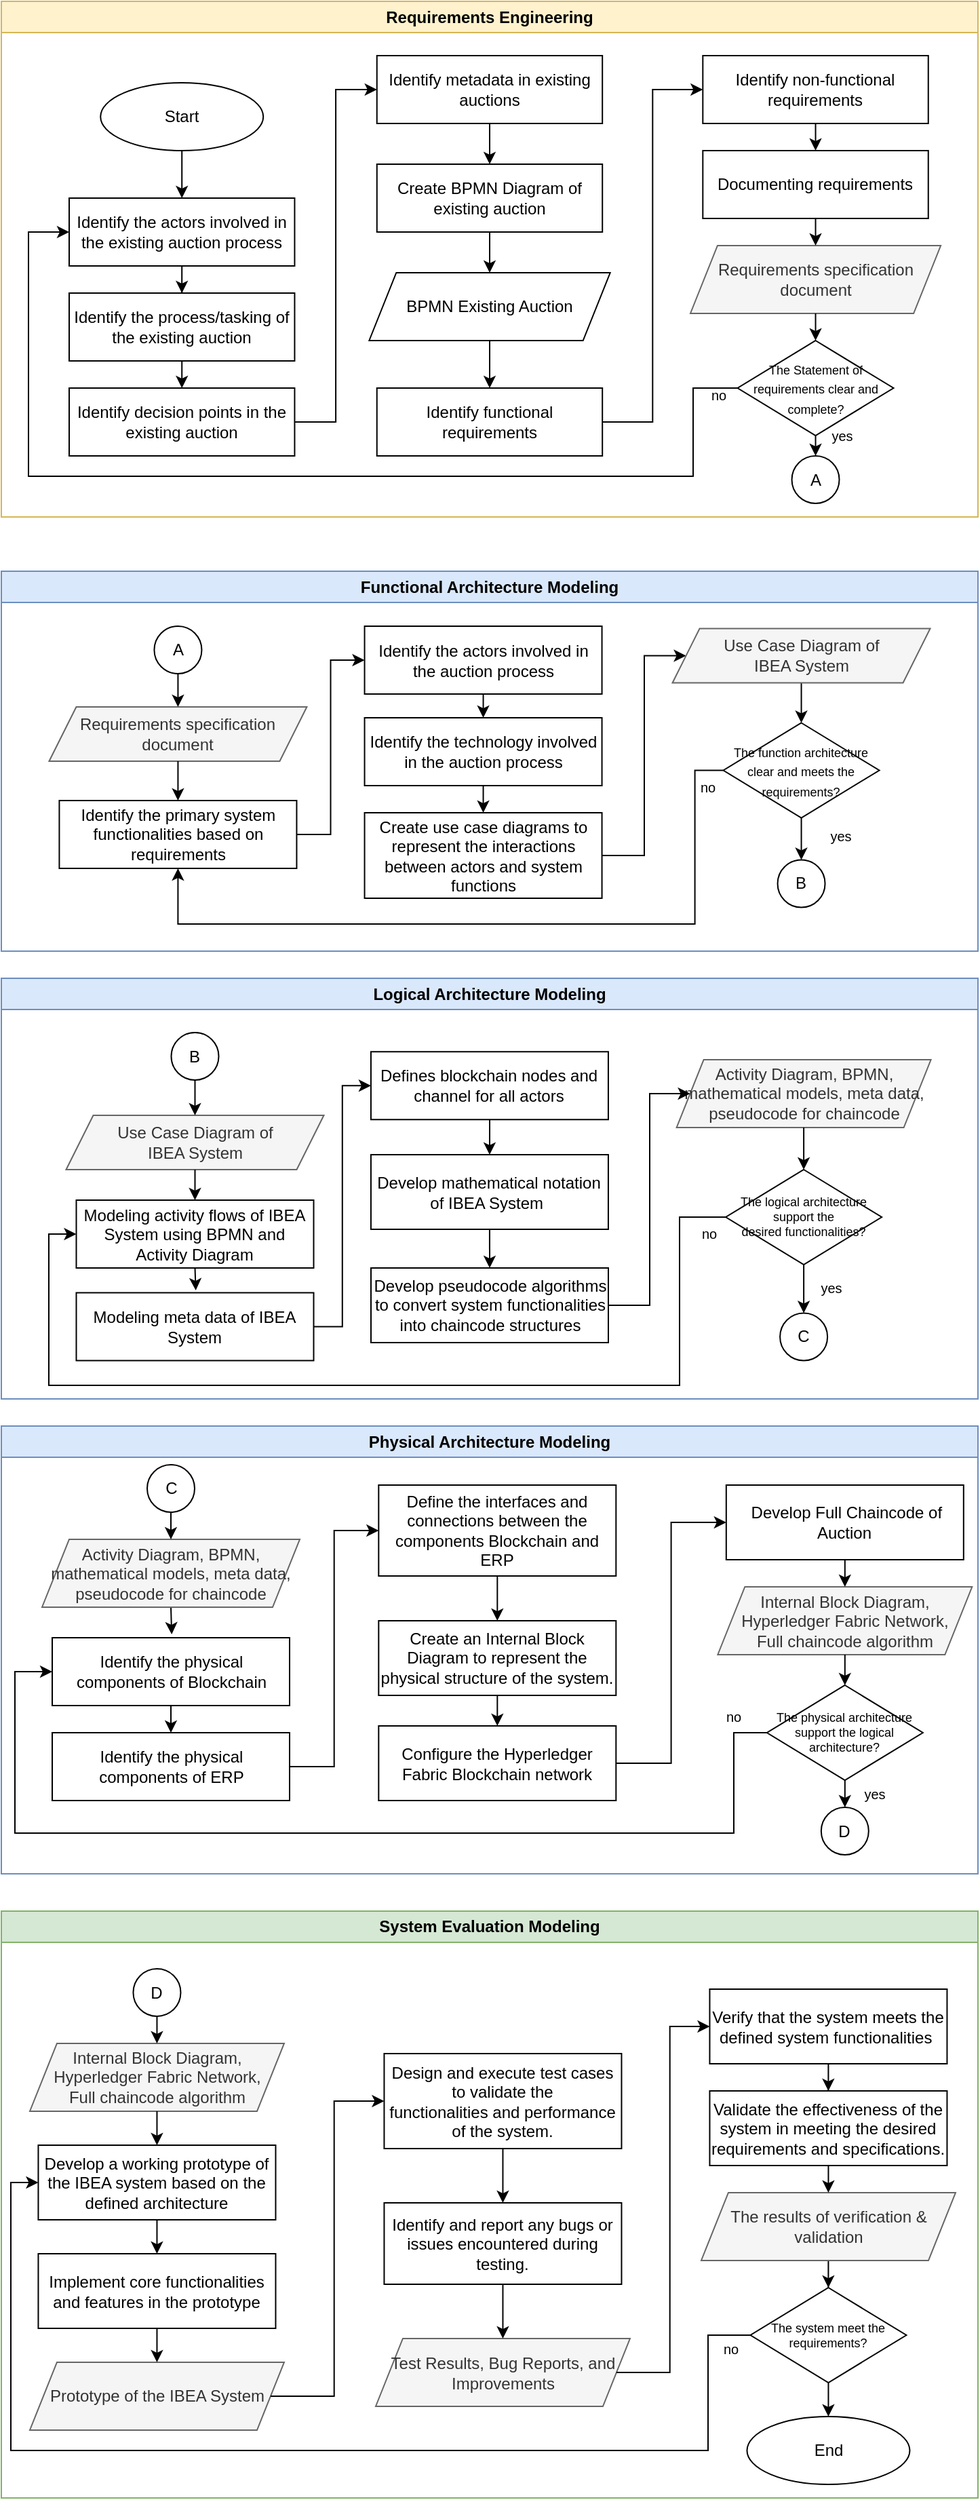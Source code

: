 <mxfile version="21.5.2" type="github">
  <diagram id="9HLhW9o5Pn7bnSsW2eLf" name="Page-1">
    <mxGraphModel dx="955" dy="566" grid="1" gridSize="10" guides="1" tooltips="1" connect="1" arrows="1" fold="1" page="1" pageScale="1" pageWidth="850" pageHeight="1100" math="0" shadow="0">
      <root>
        <mxCell id="0" />
        <mxCell id="1" parent="0" />
        <mxCell id="Ch7uVPKcHcK4L7EG8idV-31" value="Functional Architecture Modeling" style="swimlane;whiteSpace=wrap;html=1;fillColor=#dae8fc;strokeColor=#6c8ebf;" vertex="1" parent="1">
          <mxGeometry x="330" y="500" width="720" height="280" as="geometry" />
        </mxCell>
        <mxCell id="Ch7uVPKcHcK4L7EG8idV-63" style="edgeStyle=elbowEdgeStyle;rounded=0;orthogonalLoop=1;jettySize=auto;html=1;exitX=1;exitY=0.5;exitDx=0;exitDy=0;entryX=0;entryY=0.5;entryDx=0;entryDy=0;" edge="1" parent="Ch7uVPKcHcK4L7EG8idV-31" source="fIBdzFH7qDZZ9BTydfWF-40" target="fIBdzFH7qDZZ9BTydfWF-50">
          <mxGeometry relative="1" as="geometry" />
        </mxCell>
        <mxCell id="fIBdzFH7qDZZ9BTydfWF-40" value="Create use case diagrams to represent the interactions between actors and system functions" style="rounded=0;whiteSpace=wrap;html=1;" parent="Ch7uVPKcHcK4L7EG8idV-31" vertex="1">
          <mxGeometry x="267.78" y="178" width="175" height="63" as="geometry" />
        </mxCell>
        <mxCell id="fIBdzFH7qDZZ9BTydfWF-42" value="A" style="ellipse;whiteSpace=wrap;html=1;aspect=fixed;" parent="Ch7uVPKcHcK4L7EG8idV-31" vertex="1">
          <mxGeometry x="112.72" y="40.5" width="35" height="35" as="geometry" />
        </mxCell>
        <mxCell id="fIBdzFH7qDZZ9BTydfWF-44" value="&lt;div&gt;Requirements specification document&lt;br&gt;&lt;/div&gt;" style="shape=parallelogram;perimeter=parallelogramPerimeter;whiteSpace=wrap;html=1;fixedSize=1;fillColor=#f5f5f5;fontColor=#333333;strokeColor=#666666;" parent="Ch7uVPKcHcK4L7EG8idV-31" vertex="1">
          <mxGeometry x="35.22" y="100" width="190" height="40" as="geometry" />
        </mxCell>
        <mxCell id="fIBdzFH7qDZZ9BTydfWF-41" style="edgeStyle=orthogonalEdgeStyle;rounded=0;orthogonalLoop=1;jettySize=auto;html=1;exitX=0.5;exitY=1;exitDx=0;exitDy=0;entryX=0.5;entryY=0;entryDx=0;entryDy=0;" parent="Ch7uVPKcHcK4L7EG8idV-31" source="fIBdzFH7qDZZ9BTydfWF-42" target="fIBdzFH7qDZZ9BTydfWF-44" edge="1">
          <mxGeometry relative="1" as="geometry" />
        </mxCell>
        <mxCell id="Ch7uVPKcHcK4L7EG8idV-59" style="edgeStyle=orthogonalEdgeStyle;rounded=0;orthogonalLoop=1;jettySize=auto;html=1;exitX=1;exitY=0.5;exitDx=0;exitDy=0;entryX=0;entryY=0.5;entryDx=0;entryDy=0;" edge="1" parent="Ch7uVPKcHcK4L7EG8idV-31" source="fIBdzFH7qDZZ9BTydfWF-46" target="fIBdzFH7qDZZ9BTydfWF-61">
          <mxGeometry relative="1" as="geometry" />
        </mxCell>
        <mxCell id="fIBdzFH7qDZZ9BTydfWF-46" value="Identify the primary system functionalities based on requirements" style="rounded=0;whiteSpace=wrap;html=1;" parent="Ch7uVPKcHcK4L7EG8idV-31" vertex="1">
          <mxGeometry x="42.72" y="169" width="175" height="50" as="geometry" />
        </mxCell>
        <mxCell id="fIBdzFH7qDZZ9BTydfWF-43" style="edgeStyle=orthogonalEdgeStyle;rounded=0;orthogonalLoop=1;jettySize=auto;html=1;exitX=0.5;exitY=1;exitDx=0;exitDy=0;entryX=0.5;entryY=0;entryDx=0;entryDy=0;" parent="Ch7uVPKcHcK4L7EG8idV-31" source="fIBdzFH7qDZZ9BTydfWF-44" target="fIBdzFH7qDZZ9BTydfWF-46" edge="1">
          <mxGeometry relative="1" as="geometry" />
        </mxCell>
        <mxCell id="Ch7uVPKcHcK4L7EG8idV-64" style="edgeStyle=orthogonalEdgeStyle;rounded=0;orthogonalLoop=1;jettySize=auto;html=1;exitX=0;exitY=0.5;exitDx=0;exitDy=0;entryX=0.5;entryY=1;entryDx=0;entryDy=0;" edge="1" parent="Ch7uVPKcHcK4L7EG8idV-31" source="fIBdzFH7qDZZ9BTydfWF-48" target="fIBdzFH7qDZZ9BTydfWF-46">
          <mxGeometry relative="1" as="geometry">
            <Array as="points">
              <mxPoint x="511.28" y="147" />
              <mxPoint x="511.28" y="260" />
              <mxPoint x="130.28" y="260" />
            </Array>
          </mxGeometry>
        </mxCell>
        <mxCell id="fIBdzFH7qDZZ9BTydfWF-48" value="&lt;font style=&quot;font-size: 9px;&quot;&gt;The function architecture&lt;br&gt;clear and meets the requirements?&lt;/font&gt;" style="rhombus;whiteSpace=wrap;html=1;" parent="Ch7uVPKcHcK4L7EG8idV-31" vertex="1">
          <mxGeometry x="532.28" y="111.75" width="115" height="70" as="geometry" />
        </mxCell>
        <mxCell id="fIBdzFH7qDZZ9BTydfWF-73" style="edgeStyle=orthogonalEdgeStyle;rounded=0;orthogonalLoop=1;jettySize=auto;html=1;exitX=0.5;exitY=1;exitDx=0;exitDy=0;entryX=0.5;entryY=0;entryDx=0;entryDy=0;" parent="Ch7uVPKcHcK4L7EG8idV-31" source="fIBdzFH7qDZZ9BTydfWF-50" target="fIBdzFH7qDZZ9BTydfWF-48" edge="1">
          <mxGeometry relative="1" as="geometry" />
        </mxCell>
        <mxCell id="fIBdzFH7qDZZ9BTydfWF-50" value="&lt;div&gt;Use Case Diagram of&lt;/div&gt;&lt;div&gt;IBEA System&lt;/div&gt;" style="shape=parallelogram;perimeter=parallelogramPerimeter;whiteSpace=wrap;html=1;fixedSize=1;fillColor=#f5f5f5;fontColor=#333333;strokeColor=#666666;" parent="Ch7uVPKcHcK4L7EG8idV-31" vertex="1">
          <mxGeometry x="494.78" y="42.25" width="190" height="40" as="geometry" />
        </mxCell>
        <mxCell id="fIBdzFH7qDZZ9BTydfWF-51" value="&lt;font style=&quot;font-size: 10px;&quot;&gt;yes&lt;/font&gt;" style="text;html=1;align=center;verticalAlign=middle;whiteSpace=wrap;rounded=0;" parent="Ch7uVPKcHcK4L7EG8idV-31" vertex="1">
          <mxGeometry x="607.28" y="185" width="23.5" height="20" as="geometry" />
        </mxCell>
        <mxCell id="fIBdzFH7qDZZ9BTydfWF-52" value="&lt;font style=&quot;font-size: 10px;&quot;&gt;no&lt;/font&gt;" style="text;html=1;align=center;verticalAlign=middle;whiteSpace=wrap;rounded=0;" parent="Ch7uVPKcHcK4L7EG8idV-31" vertex="1">
          <mxGeometry x="508.78" y="149" width="23.5" height="20" as="geometry" />
        </mxCell>
        <mxCell id="fIBdzFH7qDZZ9BTydfWF-61" value="Identify the actors involved in the auction process" style="rounded=0;whiteSpace=wrap;html=1;" parent="Ch7uVPKcHcK4L7EG8idV-31" vertex="1">
          <mxGeometry x="267.78" y="40.5" width="175" height="50" as="geometry" />
        </mxCell>
        <mxCell id="Ch7uVPKcHcK4L7EG8idV-60" style="edgeStyle=orthogonalEdgeStyle;rounded=0;orthogonalLoop=1;jettySize=auto;html=1;exitX=0.5;exitY=1;exitDx=0;exitDy=0;entryX=0.5;entryY=0;entryDx=0;entryDy=0;" edge="1" parent="Ch7uVPKcHcK4L7EG8idV-31" source="fIBdzFH7qDZZ9BTydfWF-62" target="fIBdzFH7qDZZ9BTydfWF-40">
          <mxGeometry relative="1" as="geometry" />
        </mxCell>
        <mxCell id="fIBdzFH7qDZZ9BTydfWF-62" value="Identify the technology involved in the auction process" style="rounded=0;whiteSpace=wrap;html=1;" parent="Ch7uVPKcHcK4L7EG8idV-31" vertex="1">
          <mxGeometry x="267.78" y="108" width="175" height="50" as="geometry" />
        </mxCell>
        <mxCell id="fIBdzFH7qDZZ9BTydfWF-69" style="edgeStyle=orthogonalEdgeStyle;rounded=0;orthogonalLoop=1;jettySize=auto;html=1;exitX=0.5;exitY=1;exitDx=0;exitDy=0;entryX=0.5;entryY=0;entryDx=0;entryDy=0;" parent="Ch7uVPKcHcK4L7EG8idV-31" source="fIBdzFH7qDZZ9BTydfWF-61" target="fIBdzFH7qDZZ9BTydfWF-62" edge="1">
          <mxGeometry relative="1" as="geometry" />
        </mxCell>
        <mxCell id="fIBdzFH7qDZZ9BTydfWF-104" value="B" style="ellipse;whiteSpace=wrap;html=1;aspect=fixed;" parent="Ch7uVPKcHcK4L7EG8idV-31" vertex="1">
          <mxGeometry x="572.28" y="212.75" width="35" height="35" as="geometry" />
        </mxCell>
        <mxCell id="fIBdzFH7qDZZ9BTydfWF-105" style="edgeStyle=orthogonalEdgeStyle;rounded=0;orthogonalLoop=1;jettySize=auto;html=1;exitX=0.5;exitY=1;exitDx=0;exitDy=0;entryX=0.5;entryY=0;entryDx=0;entryDy=0;" parent="Ch7uVPKcHcK4L7EG8idV-31" source="fIBdzFH7qDZZ9BTydfWF-48" target="fIBdzFH7qDZZ9BTydfWF-104" edge="1">
          <mxGeometry relative="1" as="geometry">
            <mxPoint x="590.203" y="202.0" as="targetPoint" />
          </mxGeometry>
        </mxCell>
        <mxCell id="Ch7uVPKcHcK4L7EG8idV-20" value="Requirements Engineering" style="swimlane;whiteSpace=wrap;html=1;fillColor=#fff2cc;strokeColor=#d6b656;" vertex="1" parent="1">
          <mxGeometry x="330" y="80" width="720" height="380" as="geometry" />
        </mxCell>
        <mxCell id="Ch7uVPKcHcK4L7EG8idV-159" style="edgeStyle=orthogonalEdgeStyle;rounded=0;orthogonalLoop=1;jettySize=auto;html=1;exitX=0.5;exitY=1;exitDx=0;exitDy=0;" edge="1" parent="Ch7uVPKcHcK4L7EG8idV-20" source="Ch7uVPKcHcK4L7EG8idV-5" target="Ch7uVPKcHcK4L7EG8idV-7">
          <mxGeometry relative="1" as="geometry" />
        </mxCell>
        <mxCell id="Ch7uVPKcHcK4L7EG8idV-5" value="Identify metadata in existing auctions" style="rounded=0;whiteSpace=wrap;html=1;labelBorderColor=none;" vertex="1" parent="Ch7uVPKcHcK4L7EG8idV-20">
          <mxGeometry x="276.88" y="40" width="166.22" height="50" as="geometry" />
        </mxCell>
        <mxCell id="Ch7uVPKcHcK4L7EG8idV-7" value="Create BPMN Diagram of existing auction" style="rounded=0;whiteSpace=wrap;html=1;labelBorderColor=none;" vertex="1" parent="Ch7uVPKcHcK4L7EG8idV-20">
          <mxGeometry x="276.89" y="120" width="166.22" height="50" as="geometry" />
        </mxCell>
        <mxCell id="Ch7uVPKcHcK4L7EG8idV-56" style="edgeStyle=orthogonalEdgeStyle;rounded=0;orthogonalLoop=1;jettySize=auto;html=1;exitX=0.5;exitY=1;exitDx=0;exitDy=0;entryX=0.5;entryY=0;entryDx=0;entryDy=0;" edge="1" parent="Ch7uVPKcHcK4L7EG8idV-20" source="Ch7uVPKcHcK4L7EG8idV-8" target="Ch7uVPKcHcK4L7EG8idV-9">
          <mxGeometry relative="1" as="geometry" />
        </mxCell>
        <mxCell id="Ch7uVPKcHcK4L7EG8idV-8" value="&lt;div&gt;BPMN Existing Auction&lt;/div&gt;" style="shape=parallelogram;perimeter=parallelogramPerimeter;whiteSpace=wrap;html=1;fixedSize=1;" vertex="1" parent="Ch7uVPKcHcK4L7EG8idV-20">
          <mxGeometry x="271.16" y="200" width="177.69" height="50" as="geometry" />
        </mxCell>
        <mxCell id="Ch7uVPKcHcK4L7EG8idV-25" style="edgeStyle=orthogonalEdgeStyle;rounded=0;orthogonalLoop=1;jettySize=auto;html=1;exitX=0.5;exitY=1;exitDx=0;exitDy=0;entryX=0.5;entryY=0;entryDx=0;entryDy=0;" edge="1" parent="Ch7uVPKcHcK4L7EG8idV-20" source="Ch7uVPKcHcK4L7EG8idV-7" target="Ch7uVPKcHcK4L7EG8idV-8">
          <mxGeometry relative="1" as="geometry" />
        </mxCell>
        <mxCell id="Ch7uVPKcHcK4L7EG8idV-69" style="edgeStyle=orthogonalEdgeStyle;rounded=0;orthogonalLoop=1;jettySize=auto;html=1;exitX=1;exitY=0.5;exitDx=0;exitDy=0;entryX=0;entryY=0.5;entryDx=0;entryDy=0;" edge="1" parent="Ch7uVPKcHcK4L7EG8idV-20" source="Ch7uVPKcHcK4L7EG8idV-9" target="Ch7uVPKcHcK4L7EG8idV-10">
          <mxGeometry relative="1" as="geometry" />
        </mxCell>
        <mxCell id="Ch7uVPKcHcK4L7EG8idV-9" value="Identify functional requirements" style="rounded=0;whiteSpace=wrap;html=1;labelBorderColor=none;" vertex="1" parent="Ch7uVPKcHcK4L7EG8idV-20">
          <mxGeometry x="276.88" y="285" width="166.22" height="50" as="geometry" />
        </mxCell>
        <mxCell id="Ch7uVPKcHcK4L7EG8idV-70" style="edgeStyle=orthogonalEdgeStyle;rounded=0;orthogonalLoop=1;jettySize=auto;html=1;exitX=0.5;exitY=1;exitDx=0;exitDy=0;entryX=0.5;entryY=0;entryDx=0;entryDy=0;" edge="1" parent="Ch7uVPKcHcK4L7EG8idV-20" source="Ch7uVPKcHcK4L7EG8idV-10" target="Ch7uVPKcHcK4L7EG8idV-12">
          <mxGeometry relative="1" as="geometry" />
        </mxCell>
        <mxCell id="Ch7uVPKcHcK4L7EG8idV-10" value="Identify non-functional requirements" style="rounded=0;whiteSpace=wrap;html=1;labelBorderColor=none;" vertex="1" parent="Ch7uVPKcHcK4L7EG8idV-20">
          <mxGeometry x="517.16" y="40" width="166.22" height="50" as="geometry" />
        </mxCell>
        <mxCell id="Ch7uVPKcHcK4L7EG8idV-12" value="Documenting requirements" style="rounded=0;whiteSpace=wrap;html=1;labelBorderColor=none;" vertex="1" parent="Ch7uVPKcHcK4L7EG8idV-20">
          <mxGeometry x="517.16" y="110" width="166.22" height="50" as="geometry" />
        </mxCell>
        <mxCell id="Ch7uVPKcHcK4L7EG8idV-16" value="A" style="ellipse;whiteSpace=wrap;html=1;aspect=fixed;rotation=0;" vertex="1" parent="Ch7uVPKcHcK4L7EG8idV-20">
          <mxGeometry x="582.77" y="335" width="35" height="35" as="geometry" />
        </mxCell>
        <mxCell id="Ch7uVPKcHcK4L7EG8idV-15" value="&lt;font style=&quot;font-size: 9px;&quot;&gt;The Statement of requirements clear and complete?&lt;/font&gt;" style="rhombus;whiteSpace=wrap;html=1;" vertex="1" parent="Ch7uVPKcHcK4L7EG8idV-20">
          <mxGeometry x="542.77" y="250" width="115" height="70" as="geometry" />
        </mxCell>
        <mxCell id="Ch7uVPKcHcK4L7EG8idV-14" style="edgeStyle=orthogonalEdgeStyle;rounded=0;orthogonalLoop=1;jettySize=auto;html=1;exitX=0.5;exitY=1;exitDx=0;exitDy=0;entryX=0.5;entryY=0;entryDx=0;entryDy=0;" edge="1" parent="Ch7uVPKcHcK4L7EG8idV-20" source="Ch7uVPKcHcK4L7EG8idV-15" target="Ch7uVPKcHcK4L7EG8idV-16">
          <mxGeometry relative="1" as="geometry" />
        </mxCell>
        <mxCell id="Ch7uVPKcHcK4L7EG8idV-11" value="Requirements specification document" style="shape=parallelogram;perimeter=parallelogramPerimeter;whiteSpace=wrap;html=1;fixedSize=1;fillColor=#f5f5f5;fontColor=#333333;strokeColor=#666666;" vertex="1" parent="Ch7uVPKcHcK4L7EG8idV-20">
          <mxGeometry x="507.98" y="180" width="184.58" height="50" as="geometry" />
        </mxCell>
        <mxCell id="Ch7uVPKcHcK4L7EG8idV-19" style="edgeStyle=orthogonalEdgeStyle;rounded=0;orthogonalLoop=1;jettySize=auto;html=1;exitX=0.5;exitY=1;exitDx=0;exitDy=0;entryX=0.5;entryY=0;entryDx=0;entryDy=0;" edge="1" parent="Ch7uVPKcHcK4L7EG8idV-20" source="Ch7uVPKcHcK4L7EG8idV-11" target="Ch7uVPKcHcK4L7EG8idV-15">
          <mxGeometry relative="1" as="geometry" />
        </mxCell>
        <mxCell id="Ch7uVPKcHcK4L7EG8idV-54" style="edgeStyle=orthogonalEdgeStyle;rounded=0;orthogonalLoop=1;jettySize=auto;html=1;exitX=0.5;exitY=1;exitDx=0;exitDy=0;entryX=0.5;entryY=0;entryDx=0;entryDy=0;" edge="1" parent="Ch7uVPKcHcK4L7EG8idV-20" source="Ch7uVPKcHcK4L7EG8idV-12" target="Ch7uVPKcHcK4L7EG8idV-11">
          <mxGeometry relative="1" as="geometry" />
        </mxCell>
        <mxCell id="Ch7uVPKcHcK4L7EG8idV-18" value="&lt;font style=&quot;font-size: 10px;&quot;&gt;no&lt;/font&gt;" style="text;html=1;align=center;verticalAlign=middle;whiteSpace=wrap;rounded=0;" vertex="1" parent="Ch7uVPKcHcK4L7EG8idV-20">
          <mxGeometry x="517.16" y="280" width="23.5" height="20" as="geometry" />
        </mxCell>
        <mxCell id="Ch7uVPKcHcK4L7EG8idV-17" value="&lt;font style=&quot;font-size: 10px;&quot;&gt;yes&lt;/font&gt;" style="text;html=1;align=center;verticalAlign=middle;whiteSpace=wrap;rounded=0;" vertex="1" parent="Ch7uVPKcHcK4L7EG8idV-20">
          <mxGeometry x="608.01" y="310" width="23.5" height="20" as="geometry" />
        </mxCell>
        <mxCell id="Ch7uVPKcHcK4L7EG8idV-2" value="Identify the actors involved in the existing auction process" style="rounded=0;whiteSpace=wrap;html=1;labelBorderColor=none;" vertex="1" parent="Ch7uVPKcHcK4L7EG8idV-20">
          <mxGeometry x="50" y="145" width="166.22" height="50" as="geometry" />
        </mxCell>
        <mxCell id="Ch7uVPKcHcK4L7EG8idV-30" style="edgeStyle=orthogonalEdgeStyle;rounded=0;orthogonalLoop=1;jettySize=auto;html=1;exitX=0;exitY=0.5;exitDx=0;exitDy=0;entryX=0;entryY=0.5;entryDx=0;entryDy=0;" edge="1" parent="Ch7uVPKcHcK4L7EG8idV-20" source="Ch7uVPKcHcK4L7EG8idV-15" target="Ch7uVPKcHcK4L7EG8idV-2">
          <mxGeometry relative="1" as="geometry">
            <Array as="points">
              <mxPoint x="510" y="285" />
              <mxPoint x="510" y="350" />
              <mxPoint x="20" y="350" />
              <mxPoint x="20" y="170" />
            </Array>
          </mxGeometry>
        </mxCell>
        <mxCell id="Ch7uVPKcHcK4L7EG8idV-3" value="Identify the process/tasking of the existing auction" style="rounded=0;whiteSpace=wrap;html=1;labelBorderColor=none;" vertex="1" parent="Ch7uVPKcHcK4L7EG8idV-20">
          <mxGeometry x="50" y="215" width="166.22" height="50" as="geometry" />
        </mxCell>
        <mxCell id="Ch7uVPKcHcK4L7EG8idV-21" style="edgeStyle=orthogonalEdgeStyle;rounded=0;orthogonalLoop=1;jettySize=auto;html=1;exitX=0.5;exitY=1;exitDx=0;exitDy=0;" edge="1" parent="Ch7uVPKcHcK4L7EG8idV-20" source="Ch7uVPKcHcK4L7EG8idV-2" target="Ch7uVPKcHcK4L7EG8idV-3">
          <mxGeometry relative="1" as="geometry" />
        </mxCell>
        <mxCell id="Ch7uVPKcHcK4L7EG8idV-71" style="edgeStyle=orthogonalEdgeStyle;rounded=0;orthogonalLoop=1;jettySize=auto;html=1;exitX=1;exitY=0.5;exitDx=0;exitDy=0;entryX=0;entryY=0.5;entryDx=0;entryDy=0;" edge="1" parent="Ch7uVPKcHcK4L7EG8idV-20" source="Ch7uVPKcHcK4L7EG8idV-4" target="Ch7uVPKcHcK4L7EG8idV-5">
          <mxGeometry relative="1" as="geometry" />
        </mxCell>
        <mxCell id="Ch7uVPKcHcK4L7EG8idV-4" value="Identify decision points in the existing auction" style="rounded=0;whiteSpace=wrap;html=1;labelBorderColor=none;" vertex="1" parent="Ch7uVPKcHcK4L7EG8idV-20">
          <mxGeometry x="50" y="285" width="166.22" height="50" as="geometry" />
        </mxCell>
        <mxCell id="Ch7uVPKcHcK4L7EG8idV-22" style="edgeStyle=orthogonalEdgeStyle;rounded=0;orthogonalLoop=1;jettySize=auto;html=1;exitX=0.5;exitY=1;exitDx=0;exitDy=0;entryX=0.5;entryY=0;entryDx=0;entryDy=0;" edge="1" parent="Ch7uVPKcHcK4L7EG8idV-20" source="Ch7uVPKcHcK4L7EG8idV-3" target="Ch7uVPKcHcK4L7EG8idV-4">
          <mxGeometry relative="1" as="geometry" />
        </mxCell>
        <mxCell id="Ch7uVPKcHcK4L7EG8idV-66" style="edgeStyle=orthogonalEdgeStyle;rounded=0;orthogonalLoop=1;jettySize=auto;html=1;exitX=0.5;exitY=1;exitDx=0;exitDy=0;entryX=0.5;entryY=0;entryDx=0;entryDy=0;" edge="1" parent="Ch7uVPKcHcK4L7EG8idV-20" source="Ch7uVPKcHcK4L7EG8idV-1" target="Ch7uVPKcHcK4L7EG8idV-2">
          <mxGeometry relative="1" as="geometry" />
        </mxCell>
        <mxCell id="Ch7uVPKcHcK4L7EG8idV-1" value="Start" style="ellipse;whiteSpace=wrap;html=1;" vertex="1" parent="Ch7uVPKcHcK4L7EG8idV-20">
          <mxGeometry x="73.11" y="60" width="120" height="50" as="geometry" />
        </mxCell>
        <mxCell id="Ch7uVPKcHcK4L7EG8idV-143" value="Logical Architecture Modeling" style="swimlane;whiteSpace=wrap;html=1;fillColor=#dae8fc;strokeColor=#6c8ebf;" vertex="1" parent="1">
          <mxGeometry x="330" y="800" width="720" height="310" as="geometry">
            <mxRectangle x="330" y="800" width="210" height="30" as="alternateBounds" />
          </mxGeometry>
        </mxCell>
        <mxCell id="fIBdzFH7qDZZ9BTydfWF-77" value="Activity Diagram, BPMN, mathematical models, meta data,&lt;br&gt;pseudocode for chaincode" style="shape=parallelogram;perimeter=parallelogramPerimeter;whiteSpace=wrap;html=1;fixedSize=1;fillColor=#f5f5f5;fontColor=#333333;strokeColor=#666666;" parent="Ch7uVPKcHcK4L7EG8idV-143" vertex="1">
          <mxGeometry x="497.81" y="60.0" width="187.5" height="50" as="geometry" />
        </mxCell>
        <mxCell id="fIBdzFH7qDZZ9BTydfWF-79" value="&lt;div style=&quot;border-color: var(--border-color);&quot;&gt;Use Case Diagram of&lt;/div&gt;&lt;div style=&quot;border-color: var(--border-color);&quot;&gt;IBEA System&lt;/div&gt;" style="shape=parallelogram;perimeter=parallelogramPerimeter;whiteSpace=wrap;html=1;fixedSize=1;fillColor=#f5f5f5;fontColor=#333333;strokeColor=#666666;" parent="Ch7uVPKcHcK4L7EG8idV-143" vertex="1">
          <mxGeometry x="47.75" y="101.0" width="190" height="40" as="geometry" />
        </mxCell>
        <mxCell id="fIBdzFH7qDZZ9BTydfWF-109" style="edgeStyle=orthogonalEdgeStyle;rounded=0;orthogonalLoop=1;jettySize=auto;html=1;exitX=0.5;exitY=1;exitDx=0;exitDy=0;" parent="Ch7uVPKcHcK4L7EG8idV-143" source="fIBdzFH7qDZZ9BTydfWF-81" edge="1">
          <mxGeometry relative="1" as="geometry">
            <mxPoint x="143.338" y="230.0" as="targetPoint" />
          </mxGeometry>
        </mxCell>
        <mxCell id="fIBdzFH7qDZZ9BTydfWF-81" value="Modeling activity flows of IBEA System using BPMN and Activity Diagram" style="rounded=0;whiteSpace=wrap;html=1;" parent="Ch7uVPKcHcK4L7EG8idV-143" vertex="1">
          <mxGeometry x="55.25" y="163.5" width="175" height="50" as="geometry" />
        </mxCell>
        <mxCell id="fIBdzFH7qDZZ9BTydfWF-78" style="edgeStyle=orthogonalEdgeStyle;rounded=0;orthogonalLoop=1;jettySize=auto;html=1;exitX=0.5;exitY=1;exitDx=0;exitDy=0;entryX=0.5;entryY=0;entryDx=0;entryDy=0;" parent="Ch7uVPKcHcK4L7EG8idV-143" source="fIBdzFH7qDZZ9BTydfWF-79" target="fIBdzFH7qDZZ9BTydfWF-81" edge="1">
          <mxGeometry relative="1" as="geometry">
            <mxPoint x="143.338" y="161.0" as="targetPoint" />
          </mxGeometry>
        </mxCell>
        <mxCell id="fIBdzFH7qDZZ9BTydfWF-83" value="Develop mathematical notation of IBEA System&amp;nbsp;" style="rounded=0;whiteSpace=wrap;html=1;" parent="Ch7uVPKcHcK4L7EG8idV-143" vertex="1">
          <mxGeometry x="272.47" y="130.0" width="175" height="55" as="geometry" />
        </mxCell>
        <mxCell id="fIBdzFH7qDZZ9BTydfWF-113" style="edgeStyle=orthogonalEdgeStyle;rounded=0;orthogonalLoop=1;jettySize=auto;html=1;exitX=1;exitY=0.5;exitDx=0;exitDy=0;entryX=0;entryY=0.5;entryDx=0;entryDy=0;" parent="Ch7uVPKcHcK4L7EG8idV-143" source="fIBdzFH7qDZZ9BTydfWF-85" target="fIBdzFH7qDZZ9BTydfWF-77" edge="1">
          <mxGeometry relative="1" as="geometry">
            <Array as="points">
              <mxPoint x="478" y="241" />
              <mxPoint x="478" y="85" />
            </Array>
          </mxGeometry>
        </mxCell>
        <mxCell id="fIBdzFH7qDZZ9BTydfWF-85" value="Develop pseudocode algorithms to convert system&amp;nbsp;functionalities into chaincode structures" style="rounded=0;whiteSpace=wrap;html=1;" parent="Ch7uVPKcHcK4L7EG8idV-143" vertex="1">
          <mxGeometry x="272.5" y="213.5" width="175" height="55" as="geometry" />
        </mxCell>
        <mxCell id="fIBdzFH7qDZZ9BTydfWF-112" style="edgeStyle=orthogonalEdgeStyle;rounded=0;orthogonalLoop=1;jettySize=auto;html=1;exitX=0.5;exitY=1;exitDx=0;exitDy=0;entryX=0.5;entryY=0;entryDx=0;entryDy=0;" parent="Ch7uVPKcHcK4L7EG8idV-143" source="fIBdzFH7qDZZ9BTydfWF-83" target="fIBdzFH7qDZZ9BTydfWF-85" edge="1">
          <mxGeometry relative="1" as="geometry" />
        </mxCell>
        <mxCell id="fIBdzFH7qDZZ9BTydfWF-103" style="edgeStyle=orthogonalEdgeStyle;rounded=0;orthogonalLoop=1;jettySize=auto;html=1;exitX=0;exitY=0.5;exitDx=0;exitDy=0;entryX=0;entryY=0.5;entryDx=0;entryDy=0;" parent="Ch7uVPKcHcK4L7EG8idV-143" source="fIBdzFH7qDZZ9BTydfWF-86" target="fIBdzFH7qDZZ9BTydfWF-81" edge="1">
          <mxGeometry relative="1" as="geometry">
            <Array as="points">
              <mxPoint x="500" y="176" />
              <mxPoint x="500" y="300" />
              <mxPoint x="35" y="300" />
              <mxPoint x="35" y="189" />
            </Array>
          </mxGeometry>
        </mxCell>
        <mxCell id="fIBdzFH7qDZZ9BTydfWF-86" value="The logical architecture support the desired&amp;nbsp;functionalities?" style="rhombus;whiteSpace=wrap;html=1;fontSize=9;" parent="Ch7uVPKcHcK4L7EG8idV-143" vertex="1">
          <mxGeometry x="534.06" y="141.0" width="115" height="70" as="geometry" />
        </mxCell>
        <mxCell id="fIBdzFH7qDZZ9BTydfWF-76" style="edgeStyle=orthogonalEdgeStyle;rounded=0;orthogonalLoop=1;jettySize=auto;html=1;exitX=0.5;exitY=1;exitDx=0;exitDy=0;entryX=0.5;entryY=0;entryDx=0;entryDy=0;" parent="Ch7uVPKcHcK4L7EG8idV-143" source="fIBdzFH7qDZZ9BTydfWF-77" target="fIBdzFH7qDZZ9BTydfWF-86" edge="1">
          <mxGeometry relative="1" as="geometry" />
        </mxCell>
        <mxCell id="fIBdzFH7qDZZ9BTydfWF-87" value="&lt;font style=&quot;font-size: 10px;&quot;&gt;yes&lt;/font&gt;" style="text;html=1;align=center;verticalAlign=middle;whiteSpace=wrap;rounded=0;" parent="Ch7uVPKcHcK4L7EG8idV-143" vertex="1">
          <mxGeometry x="600" y="218.38" width="23.5" height="20" as="geometry" />
        </mxCell>
        <mxCell id="fIBdzFH7qDZZ9BTydfWF-88" value="&lt;font style=&quot;font-size: 10px;&quot;&gt;no&lt;/font&gt;" style="text;html=1;align=center;verticalAlign=middle;whiteSpace=wrap;rounded=0;" parent="Ch7uVPKcHcK4L7EG8idV-143" vertex="1">
          <mxGeometry x="510.0" y="177.63" width="23.5" height="20" as="geometry" />
        </mxCell>
        <mxCell id="fIBdzFH7qDZZ9BTydfWF-90" value="Modeling meta data of IBEA System" style="rounded=0;whiteSpace=wrap;html=1;" parent="Ch7uVPKcHcK4L7EG8idV-143" vertex="1">
          <mxGeometry x="55.25" y="231.75" width="175" height="50" as="geometry" />
        </mxCell>
        <mxCell id="fIBdzFH7qDZZ9BTydfWF-116" style="edgeStyle=orthogonalEdgeStyle;rounded=0;orthogonalLoop=1;jettySize=auto;html=1;entryX=0.5;entryY=0;entryDx=0;entryDy=0;" parent="Ch7uVPKcHcK4L7EG8idV-143" source="fIBdzFH7qDZZ9BTydfWF-91" target="fIBdzFH7qDZZ9BTydfWF-83" edge="1">
          <mxGeometry relative="1" as="geometry" />
        </mxCell>
        <mxCell id="fIBdzFH7qDZZ9BTydfWF-91" value="Defines blockchain nodes and channel for all actors" style="rounded=0;whiteSpace=wrap;html=1;" parent="Ch7uVPKcHcK4L7EG8idV-143" vertex="1">
          <mxGeometry x="272.47" y="54.13" width="175" height="50" as="geometry" />
        </mxCell>
        <mxCell id="fIBdzFH7qDZZ9BTydfWF-110" style="edgeStyle=orthogonalEdgeStyle;rounded=0;orthogonalLoop=1;jettySize=auto;html=1;exitX=1;exitY=0.5;exitDx=0;exitDy=0;entryX=0;entryY=0.5;entryDx=0;entryDy=0;" parent="Ch7uVPKcHcK4L7EG8idV-143" source="fIBdzFH7qDZZ9BTydfWF-90" target="fIBdzFH7qDZZ9BTydfWF-91" edge="1">
          <mxGeometry relative="1" as="geometry" />
        </mxCell>
        <mxCell id="fIBdzFH7qDZZ9BTydfWF-100" value="C" style="ellipse;whiteSpace=wrap;html=1;aspect=fixed;" parent="Ch7uVPKcHcK4L7EG8idV-143" vertex="1">
          <mxGeometry x="574.06" y="246.75" width="35" height="35" as="geometry" />
        </mxCell>
        <mxCell id="fIBdzFH7qDZZ9BTydfWF-101" style="edgeStyle=orthogonalEdgeStyle;rounded=0;orthogonalLoop=1;jettySize=auto;html=1;exitX=0.5;exitY=1;exitDx=0;exitDy=0;entryX=0.5;entryY=0;entryDx=0;entryDy=0;" parent="Ch7uVPKcHcK4L7EG8idV-143" source="fIBdzFH7qDZZ9BTydfWF-86" target="fIBdzFH7qDZZ9BTydfWF-100" edge="1">
          <mxGeometry relative="1" as="geometry" />
        </mxCell>
        <mxCell id="fIBdzFH7qDZZ9BTydfWF-108" style="edgeStyle=orthogonalEdgeStyle;rounded=0;orthogonalLoop=1;jettySize=auto;html=1;exitX=0.5;exitY=1;exitDx=0;exitDy=0;entryX=0.5;entryY=0;entryDx=0;entryDy=0;" parent="Ch7uVPKcHcK4L7EG8idV-143" source="fIBdzFH7qDZZ9BTydfWF-106" target="fIBdzFH7qDZZ9BTydfWF-79" edge="1">
          <mxGeometry relative="1" as="geometry" />
        </mxCell>
        <mxCell id="fIBdzFH7qDZZ9BTydfWF-106" value="B" style="ellipse;whiteSpace=wrap;html=1;aspect=fixed;" parent="Ch7uVPKcHcK4L7EG8idV-143" vertex="1">
          <mxGeometry x="125.25" y="40.0" width="35" height="35" as="geometry" />
        </mxCell>
        <mxCell id="Ch7uVPKcHcK4L7EG8idV-147" value="Physical Architecture Modeling" style="swimlane;whiteSpace=wrap;html=1;fillColor=#dae8fc;strokeColor=#6c8ebf;" vertex="1" parent="1">
          <mxGeometry x="330" y="1130" width="720" height="330" as="geometry" />
        </mxCell>
        <mxCell id="hCjjelzhOeql4R-USYPA-57" value="Internal Block Diagram, Hyperledger Fabric Network,&lt;br&gt;Full chaincode algorithm" style="shape=parallelogram;perimeter=parallelogramPerimeter;whiteSpace=wrap;html=1;fixedSize=1;fillColor=#f5f5f5;fontColor=#333333;strokeColor=#666666;" parent="Ch7uVPKcHcK4L7EG8idV-147" vertex="1">
          <mxGeometry x="528.16" y="118.5" width="187.5" height="50" as="geometry" />
        </mxCell>
        <mxCell id="hCjjelzhOeql4R-USYPA-58" style="edgeStyle=orthogonalEdgeStyle;rounded=0;orthogonalLoop=1;jettySize=auto;html=1;exitX=0.5;exitY=1;exitDx=0;exitDy=0;" parent="Ch7uVPKcHcK4L7EG8idV-147" source="hCjjelzhOeql4R-USYPA-59" edge="1">
          <mxGeometry relative="1" as="geometry">
            <mxPoint x="125.588" y="153.5" as="targetPoint" />
          </mxGeometry>
        </mxCell>
        <mxCell id="hCjjelzhOeql4R-USYPA-59" value="Activity Diagram, BPMN, mathematical models, meta data,&lt;br style=&quot;border-color: var(--border-color);&quot;&gt;pseudocode for chaincode" style="shape=parallelogram;perimeter=parallelogramPerimeter;whiteSpace=wrap;html=1;fixedSize=1;fillColor=#f5f5f5;fontColor=#333333;strokeColor=#666666;" parent="Ch7uVPKcHcK4L7EG8idV-147" vertex="1">
          <mxGeometry x="30.0" y="83.5" width="190" height="50" as="geometry" />
        </mxCell>
        <mxCell id="hCjjelzhOeql4R-USYPA-61" value="Identify the physical components of Blockchain" style="rounded=0;whiteSpace=wrap;html=1;" parent="Ch7uVPKcHcK4L7EG8idV-147" vertex="1">
          <mxGeometry x="37.5" y="156" width="175" height="50" as="geometry" />
        </mxCell>
        <mxCell id="hCjjelzhOeql4R-USYPA-63" value="Define the interfaces and connections between the components Blockchain and ERP" style="rounded=0;whiteSpace=wrap;html=1;" parent="Ch7uVPKcHcK4L7EG8idV-147" vertex="1">
          <mxGeometry x="278.16" y="43.5" width="175" height="67" as="geometry" />
        </mxCell>
        <mxCell id="hCjjelzhOeql4R-USYPA-65" value="Create an Internal Block Diagram to represent the physical structure of the system." style="rounded=0;whiteSpace=wrap;html=1;" parent="Ch7uVPKcHcK4L7EG8idV-147" vertex="1">
          <mxGeometry x="278.16" y="143.5" width="175" height="55" as="geometry" />
        </mxCell>
        <mxCell id="Ch7uVPKcHcK4L7EG8idV-153" style="edgeStyle=orthogonalEdgeStyle;rounded=0;orthogonalLoop=1;jettySize=auto;html=1;exitX=0.5;exitY=1;exitDx=0;exitDy=0;entryX=0.5;entryY=0;entryDx=0;entryDy=0;" edge="1" parent="Ch7uVPKcHcK4L7EG8idV-147" source="hCjjelzhOeql4R-USYPA-63" target="hCjjelzhOeql4R-USYPA-65">
          <mxGeometry relative="1" as="geometry" />
        </mxCell>
        <mxCell id="Ch7uVPKcHcK4L7EG8idV-160" style="edgeStyle=orthogonalEdgeStyle;rounded=0;orthogonalLoop=1;jettySize=auto;html=1;exitX=0;exitY=0.5;exitDx=0;exitDy=0;entryX=0;entryY=0.5;entryDx=0;entryDy=0;" edge="1" parent="Ch7uVPKcHcK4L7EG8idV-147" source="hCjjelzhOeql4R-USYPA-67" target="hCjjelzhOeql4R-USYPA-61">
          <mxGeometry relative="1" as="geometry">
            <Array as="points">
              <mxPoint x="540" y="226" />
              <mxPoint x="540" y="300" />
              <mxPoint x="10" y="300" />
              <mxPoint x="10" y="181" />
            </Array>
          </mxGeometry>
        </mxCell>
        <mxCell id="hCjjelzhOeql4R-USYPA-67" value="The physical architecture support the logical architecture?" style="rhombus;whiteSpace=wrap;html=1;fontSize=9;" parent="Ch7uVPKcHcK4L7EG8idV-147" vertex="1">
          <mxGeometry x="564.41" y="191" width="115" height="70" as="geometry" />
        </mxCell>
        <mxCell id="Ch7uVPKcHcK4L7EG8idV-156" style="edgeStyle=orthogonalEdgeStyle;rounded=0;orthogonalLoop=1;jettySize=auto;html=1;exitX=0.5;exitY=1;exitDx=0;exitDy=0;entryX=0.5;entryY=0;entryDx=0;entryDy=0;" edge="1" parent="Ch7uVPKcHcK4L7EG8idV-147" source="hCjjelzhOeql4R-USYPA-57" target="hCjjelzhOeql4R-USYPA-67">
          <mxGeometry relative="1" as="geometry" />
        </mxCell>
        <mxCell id="hCjjelzhOeql4R-USYPA-68" value="Configure the Hyperledger Fabric Blockchain network" style="rounded=0;whiteSpace=wrap;html=1;" parent="Ch7uVPKcHcK4L7EG8idV-147" vertex="1">
          <mxGeometry x="278.16" y="221" width="175" height="55" as="geometry" />
        </mxCell>
        <mxCell id="fIBdzFH7qDZZ9BTydfWF-32" style="edgeStyle=orthogonalEdgeStyle;rounded=0;orthogonalLoop=1;jettySize=auto;html=1;exitX=0.5;exitY=1;exitDx=0;exitDy=0;entryX=0.5;entryY=0;entryDx=0;entryDy=0;" parent="Ch7uVPKcHcK4L7EG8idV-147" source="hCjjelzhOeql4R-USYPA-65" target="hCjjelzhOeql4R-USYPA-68" edge="1">
          <mxGeometry relative="1" as="geometry" />
        </mxCell>
        <mxCell id="hCjjelzhOeql4R-USYPA-73" value="D" style="ellipse;whiteSpace=wrap;html=1;aspect=fixed;" parent="Ch7uVPKcHcK4L7EG8idV-147" vertex="1">
          <mxGeometry x="604.41" y="281" width="35" height="35" as="geometry" />
        </mxCell>
        <mxCell id="Ch7uVPKcHcK4L7EG8idV-150" style="edgeStyle=orthogonalEdgeStyle;rounded=0;orthogonalLoop=1;jettySize=auto;html=1;exitX=0.5;exitY=1;exitDx=0;exitDy=0;entryX=0.5;entryY=0;entryDx=0;entryDy=0;" edge="1" parent="Ch7uVPKcHcK4L7EG8idV-147" source="hCjjelzhOeql4R-USYPA-67" target="hCjjelzhOeql4R-USYPA-73">
          <mxGeometry relative="1" as="geometry" />
        </mxCell>
        <mxCell id="hCjjelzhOeql4R-USYPA-118" value="&lt;font style=&quot;font-size: 10px;&quot;&gt;yes&lt;/font&gt;" style="text;html=1;align=center;verticalAlign=middle;whiteSpace=wrap;rounded=0;" parent="Ch7uVPKcHcK4L7EG8idV-147" vertex="1">
          <mxGeometry x="631.82" y="261" width="23.5" height="20" as="geometry" />
        </mxCell>
        <mxCell id="hCjjelzhOeql4R-USYPA-119" value="&lt;font style=&quot;font-size: 10px;&quot;&gt;no&lt;/font&gt;" style="text;html=1;align=center;verticalAlign=middle;whiteSpace=wrap;rounded=0;" parent="Ch7uVPKcHcK4L7EG8idV-147" vertex="1">
          <mxGeometry x="528.16" y="204" width="23.5" height="20" as="geometry" />
        </mxCell>
        <mxCell id="fIBdzFH7qDZZ9BTydfWF-118" style="edgeStyle=orthogonalEdgeStyle;rounded=0;orthogonalLoop=1;jettySize=auto;html=1;exitX=0.5;exitY=1;exitDx=0;exitDy=0;entryX=0.5;entryY=0;entryDx=0;entryDy=0;" parent="Ch7uVPKcHcK4L7EG8idV-147" source="fIBdzFH7qDZZ9BTydfWF-117" target="hCjjelzhOeql4R-USYPA-59" edge="1">
          <mxGeometry relative="1" as="geometry" />
        </mxCell>
        <mxCell id="fIBdzFH7qDZZ9BTydfWF-117" value="C" style="ellipse;whiteSpace=wrap;html=1;aspect=fixed;" parent="Ch7uVPKcHcK4L7EG8idV-147" vertex="1">
          <mxGeometry x="107.5" y="28.5" width="35" height="35" as="geometry" />
        </mxCell>
        <mxCell id="Ch7uVPKcHcK4L7EG8idV-152" style="edgeStyle=orthogonalEdgeStyle;rounded=0;orthogonalLoop=1;jettySize=auto;html=1;exitX=1;exitY=0.5;exitDx=0;exitDy=0;entryX=0;entryY=0.5;entryDx=0;entryDy=0;" edge="1" parent="Ch7uVPKcHcK4L7EG8idV-147" source="fIBdzFH7qDZZ9BTydfWF-124" target="hCjjelzhOeql4R-USYPA-63">
          <mxGeometry relative="1" as="geometry" />
        </mxCell>
        <mxCell id="fIBdzFH7qDZZ9BTydfWF-124" value="Identify the physical components of ERP" style="rounded=0;whiteSpace=wrap;html=1;" parent="Ch7uVPKcHcK4L7EG8idV-147" vertex="1">
          <mxGeometry x="37.5" y="226" width="175" height="50" as="geometry" />
        </mxCell>
        <mxCell id="Ch7uVPKcHcK4L7EG8idV-151" style="edgeStyle=orthogonalEdgeStyle;rounded=0;orthogonalLoop=1;jettySize=auto;html=1;exitX=0.5;exitY=1;exitDx=0;exitDy=0;entryX=0.5;entryY=0;entryDx=0;entryDy=0;" edge="1" parent="Ch7uVPKcHcK4L7EG8idV-147" source="hCjjelzhOeql4R-USYPA-61" target="fIBdzFH7qDZZ9BTydfWF-124">
          <mxGeometry relative="1" as="geometry" />
        </mxCell>
        <mxCell id="Ch7uVPKcHcK4L7EG8idV-155" style="edgeStyle=orthogonalEdgeStyle;rounded=0;orthogonalLoop=1;jettySize=auto;html=1;exitX=0.5;exitY=1;exitDx=0;exitDy=0;entryX=0.5;entryY=0;entryDx=0;entryDy=0;" edge="1" parent="Ch7uVPKcHcK4L7EG8idV-147" source="fIBdzFH7qDZZ9BTydfWF-125" target="hCjjelzhOeql4R-USYPA-57">
          <mxGeometry relative="1" as="geometry" />
        </mxCell>
        <mxCell id="fIBdzFH7qDZZ9BTydfWF-125" value="&amp;nbsp;Develop Full Chaincode of Auction" style="rounded=0;whiteSpace=wrap;html=1;" parent="Ch7uVPKcHcK4L7EG8idV-147" vertex="1">
          <mxGeometry x="534.41" y="43.5" width="175" height="55" as="geometry" />
        </mxCell>
        <mxCell id="Ch7uVPKcHcK4L7EG8idV-154" style="edgeStyle=orthogonalEdgeStyle;rounded=0;orthogonalLoop=1;jettySize=auto;html=1;exitX=1;exitY=0.5;exitDx=0;exitDy=0;entryX=0;entryY=0.5;entryDx=0;entryDy=0;" edge="1" parent="Ch7uVPKcHcK4L7EG8idV-147" source="hCjjelzhOeql4R-USYPA-68" target="fIBdzFH7qDZZ9BTydfWF-125">
          <mxGeometry relative="1" as="geometry" />
        </mxCell>
        <mxCell id="Ch7uVPKcHcK4L7EG8idV-158" value="System Evaluation Modeling" style="swimlane;whiteSpace=wrap;html=1;fillColor=#d5e8d4;strokeColor=#82b366;" vertex="1" parent="1">
          <mxGeometry x="330" y="1487.5" width="720" height="432.5" as="geometry" />
        </mxCell>
        <mxCell id="5jKje8F0iwKBfb8MLztT-16" value="End" style="ellipse;whiteSpace=wrap;html=1;" parent="Ch7uVPKcHcK4L7EG8idV-158" vertex="1">
          <mxGeometry x="549.73" y="372.5" width="120" height="50" as="geometry" />
        </mxCell>
        <mxCell id="hCjjelzhOeql4R-USYPA-60" style="edgeStyle=orthogonalEdgeStyle;rounded=0;orthogonalLoop=1;jettySize=auto;html=1;exitX=0.5;exitY=1;exitDx=0;exitDy=0;entryX=0.5;entryY=0;entryDx=0;entryDy=0;" parent="Ch7uVPKcHcK4L7EG8idV-158" edge="1">
          <mxGeometry relative="1" as="geometry">
            <mxPoint x="652.73" y="75" as="sourcePoint" />
            <mxPoint x="652.73" y="102.5" as="targetPoint" />
          </mxGeometry>
        </mxCell>
        <mxCell id="hCjjelzhOeql4R-USYPA-62" style="edgeStyle=orthogonalEdgeStyle;rounded=0;orthogonalLoop=1;jettySize=auto;html=1;exitX=0.5;exitY=1;exitDx=0;exitDy=0;entryX=0.5;entryY=0;entryDx=0;entryDy=0;" parent="Ch7uVPKcHcK4L7EG8idV-158" edge="1">
          <mxGeometry relative="1" as="geometry">
            <mxPoint x="652.73" y="157.5" as="sourcePoint" />
            <mxPoint x="652.73" y="182.5" as="targetPoint" />
          </mxGeometry>
        </mxCell>
        <mxCell id="hCjjelzhOeql4R-USYPA-70" style="edgeStyle=orthogonalEdgeStyle;rounded=0;orthogonalLoop=1;jettySize=auto;html=1;exitX=0.5;exitY=1;exitDx=0;exitDy=0;entryX=0.5;entryY=0;entryDx=0;entryDy=0;" parent="Ch7uVPKcHcK4L7EG8idV-158" edge="1">
          <mxGeometry relative="1" as="geometry">
            <mxPoint x="652.73" y="237.5" as="sourcePoint" />
            <mxPoint x="652.73" y="257.5" as="targetPoint" />
          </mxGeometry>
        </mxCell>
        <mxCell id="hCjjelzhOeql4R-USYPA-76" value="Internal Block Diagram, Hyperledger Fabric Network,&lt;br&gt;Full chaincode algorithm" style="shape=parallelogram;perimeter=parallelogramPerimeter;whiteSpace=wrap;html=1;fixedSize=1;fillColor=#f5f5f5;fontColor=#333333;strokeColor=#666666;" parent="Ch7uVPKcHcK4L7EG8idV-158" vertex="1">
          <mxGeometry x="20.98" y="97.5" width="187.5" height="50" as="geometry" />
        </mxCell>
        <mxCell id="hCjjelzhOeql4R-USYPA-79" style="edgeStyle=orthogonalEdgeStyle;rounded=0;orthogonalLoop=1;jettySize=auto;html=1;exitX=0.5;exitY=1;exitDx=0;exitDy=0;entryX=0.5;entryY=0;entryDx=0;entryDy=0;" parent="Ch7uVPKcHcK4L7EG8idV-158" source="hCjjelzhOeql4R-USYPA-78" target="hCjjelzhOeql4R-USYPA-76" edge="1">
          <mxGeometry relative="1" as="geometry" />
        </mxCell>
        <mxCell id="hCjjelzhOeql4R-USYPA-78" value="D" style="ellipse;whiteSpace=wrap;html=1;aspect=fixed;" parent="Ch7uVPKcHcK4L7EG8idV-158" vertex="1">
          <mxGeometry x="97.23" y="42.5" width="35" height="35" as="geometry" />
        </mxCell>
        <mxCell id="hCjjelzhOeql4R-USYPA-80" value="Develop a working prototype of the IBEA system based on the defined architecture" style="rounded=0;whiteSpace=wrap;html=1;" parent="Ch7uVPKcHcK4L7EG8idV-158" vertex="1">
          <mxGeometry x="27.23" y="172.5" width="175" height="55" as="geometry" />
        </mxCell>
        <mxCell id="hCjjelzhOeql4R-USYPA-90" style="edgeStyle=orthogonalEdgeStyle;rounded=0;orthogonalLoop=1;jettySize=auto;html=1;exitX=0.5;exitY=1;exitDx=0;exitDy=0;entryX=0.5;entryY=0;entryDx=0;entryDy=0;" parent="Ch7uVPKcHcK4L7EG8idV-158" source="hCjjelzhOeql4R-USYPA-76" target="hCjjelzhOeql4R-USYPA-80" edge="1">
          <mxGeometry relative="1" as="geometry" />
        </mxCell>
        <mxCell id="hCjjelzhOeql4R-USYPA-81" value="Implement core functionalities and features in the prototype" style="rounded=0;whiteSpace=wrap;html=1;" parent="Ch7uVPKcHcK4L7EG8idV-158" vertex="1">
          <mxGeometry x="27.23" y="252.5" width="175" height="55" as="geometry" />
        </mxCell>
        <mxCell id="hCjjelzhOeql4R-USYPA-91" style="edgeStyle=orthogonalEdgeStyle;rounded=0;orthogonalLoop=1;jettySize=auto;html=1;exitX=0.5;exitY=1;exitDx=0;exitDy=0;entryX=0.5;entryY=0;entryDx=0;entryDy=0;" parent="Ch7uVPKcHcK4L7EG8idV-158" source="hCjjelzhOeql4R-USYPA-80" target="hCjjelzhOeql4R-USYPA-81" edge="1">
          <mxGeometry relative="1" as="geometry" />
        </mxCell>
        <mxCell id="hCjjelzhOeql4R-USYPA-82" value="Prototype of the IBEA System" style="shape=parallelogram;perimeter=parallelogramPerimeter;whiteSpace=wrap;html=1;fixedSize=1;fillColor=#f5f5f5;fontColor=#333333;strokeColor=#666666;" parent="Ch7uVPKcHcK4L7EG8idV-158" vertex="1">
          <mxGeometry x="20.98" y="332.5" width="187.5" height="50" as="geometry" />
        </mxCell>
        <mxCell id="hCjjelzhOeql4R-USYPA-93" style="edgeStyle=orthogonalEdgeStyle;rounded=0;orthogonalLoop=1;jettySize=auto;html=1;exitX=0.5;exitY=1;exitDx=0;exitDy=0;entryX=0.5;entryY=0;entryDx=0;entryDy=0;" parent="Ch7uVPKcHcK4L7EG8idV-158" source="hCjjelzhOeql4R-USYPA-81" target="hCjjelzhOeql4R-USYPA-82" edge="1">
          <mxGeometry relative="1" as="geometry" />
        </mxCell>
        <mxCell id="hCjjelzhOeql4R-USYPA-83" value="Design and execute test cases to validate the functionalities&amp;nbsp;and performance of the system." style="rounded=0;whiteSpace=wrap;html=1;" parent="Ch7uVPKcHcK4L7EG8idV-158" vertex="1">
          <mxGeometry x="282.23" y="105" width="175" height="70" as="geometry" />
        </mxCell>
        <mxCell id="hCjjelzhOeql4R-USYPA-107" style="edgeStyle=orthogonalEdgeStyle;rounded=0;orthogonalLoop=1;jettySize=auto;html=1;exitX=1;exitY=0.5;exitDx=0;exitDy=0;entryX=0;entryY=0.5;entryDx=0;entryDy=0;" parent="Ch7uVPKcHcK4L7EG8idV-158" source="hCjjelzhOeql4R-USYPA-82" target="hCjjelzhOeql4R-USYPA-83" edge="1">
          <mxGeometry relative="1" as="geometry" />
        </mxCell>
        <mxCell id="hCjjelzhOeql4R-USYPA-85" value="Test Results, Bug Reports, and Improvements" style="shape=parallelogram;perimeter=parallelogramPerimeter;whiteSpace=wrap;html=1;fixedSize=1;fillColor=#f5f5f5;fontColor=#333333;strokeColor=#666666;" parent="Ch7uVPKcHcK4L7EG8idV-158" vertex="1">
          <mxGeometry x="275.98" y="315" width="187.5" height="50" as="geometry" />
        </mxCell>
        <mxCell id="hCjjelzhOeql4R-USYPA-86" value="Verify that the system meets the defined system functionalities&amp;nbsp;" style="rounded=0;whiteSpace=wrap;html=1;" parent="Ch7uVPKcHcK4L7EG8idV-158" vertex="1">
          <mxGeometry x="522.23" y="57.5" width="175" height="55" as="geometry" />
        </mxCell>
        <mxCell id="hCjjelzhOeql4R-USYPA-108" style="edgeStyle=orthogonalEdgeStyle;rounded=0;orthogonalLoop=1;jettySize=auto;html=1;exitX=1;exitY=0.5;exitDx=0;exitDy=0;entryX=0;entryY=0.5;entryDx=0;entryDy=0;" parent="Ch7uVPKcHcK4L7EG8idV-158" source="hCjjelzhOeql4R-USYPA-85" target="hCjjelzhOeql4R-USYPA-86" edge="1">
          <mxGeometry relative="1" as="geometry" />
        </mxCell>
        <mxCell id="hCjjelzhOeql4R-USYPA-87" value="Validate the effectiveness of the system in meeting the desired requirements and specifications." style="rounded=0;whiteSpace=wrap;html=1;" parent="Ch7uVPKcHcK4L7EG8idV-158" vertex="1">
          <mxGeometry x="522.23" y="132.5" width="175" height="55" as="geometry" />
        </mxCell>
        <mxCell id="fIBdzFH7qDZZ9BTydfWF-35" style="edgeStyle=orthogonalEdgeStyle;rounded=0;orthogonalLoop=1;jettySize=auto;html=1;exitX=0.5;exitY=1;exitDx=0;exitDy=0;" parent="Ch7uVPKcHcK4L7EG8idV-158" source="hCjjelzhOeql4R-USYPA-86" target="hCjjelzhOeql4R-USYPA-87" edge="1">
          <mxGeometry relative="1" as="geometry" />
        </mxCell>
        <mxCell id="fIBdzFH7qDZZ9BTydfWF-38" style="edgeStyle=orthogonalEdgeStyle;rounded=0;orthogonalLoop=1;jettySize=auto;html=1;exitX=0.5;exitY=1;exitDx=0;exitDy=0;entryX=0.5;entryY=0;entryDx=0;entryDy=0;" parent="Ch7uVPKcHcK4L7EG8idV-158" source="hCjjelzhOeql4R-USYPA-88" target="5jKje8F0iwKBfb8MLztT-16" edge="1">
          <mxGeometry relative="1" as="geometry" />
        </mxCell>
        <mxCell id="hCjjelzhOeql4R-USYPA-88" value="The system meet the requirements?" style="rhombus;whiteSpace=wrap;html=1;fontSize=9;" parent="Ch7uVPKcHcK4L7EG8idV-158" vertex="1">
          <mxGeometry x="552.23" y="277.5" width="115" height="70" as="geometry" />
        </mxCell>
        <mxCell id="hCjjelzhOeql4R-USYPA-105" style="edgeStyle=orthogonalEdgeStyle;rounded=0;orthogonalLoop=1;jettySize=auto;html=1;exitX=0;exitY=0.5;exitDx=0;exitDy=0;entryX=0;entryY=0.5;entryDx=0;entryDy=0;" parent="Ch7uVPKcHcK4L7EG8idV-158" source="hCjjelzhOeql4R-USYPA-88" target="hCjjelzhOeql4R-USYPA-80" edge="1">
          <mxGeometry relative="1" as="geometry">
            <Array as="points">
              <mxPoint x="520.98" y="312.5" />
              <mxPoint x="520.98" y="397.5" />
              <mxPoint x="6.98" y="397.5" />
              <mxPoint x="6.98" y="200.5" />
            </Array>
          </mxGeometry>
        </mxCell>
        <mxCell id="fIBdzFH7qDZZ9BTydfWF-37" style="edgeStyle=orthogonalEdgeStyle;rounded=0;orthogonalLoop=1;jettySize=auto;html=1;exitX=0.5;exitY=1;exitDx=0;exitDy=0;" parent="Ch7uVPKcHcK4L7EG8idV-158" source="hCjjelzhOeql4R-USYPA-89" target="hCjjelzhOeql4R-USYPA-88" edge="1">
          <mxGeometry relative="1" as="geometry" />
        </mxCell>
        <mxCell id="hCjjelzhOeql4R-USYPA-89" value="The results of verification &amp;amp; validation" style="shape=parallelogram;perimeter=parallelogramPerimeter;whiteSpace=wrap;html=1;fixedSize=1;fillColor=#f5f5f5;fontColor=#333333;strokeColor=#666666;" parent="Ch7uVPKcHcK4L7EG8idV-158" vertex="1">
          <mxGeometry x="515.98" y="207.5" width="187.5" height="50" as="geometry" />
        </mxCell>
        <mxCell id="fIBdzFH7qDZZ9BTydfWF-36" style="edgeStyle=orthogonalEdgeStyle;rounded=0;orthogonalLoop=1;jettySize=auto;html=1;exitX=0.5;exitY=1;exitDx=0;exitDy=0;entryX=0.5;entryY=0;entryDx=0;entryDy=0;" parent="Ch7uVPKcHcK4L7EG8idV-158" source="hCjjelzhOeql4R-USYPA-87" target="hCjjelzhOeql4R-USYPA-89" edge="1">
          <mxGeometry relative="1" as="geometry" />
        </mxCell>
        <mxCell id="hCjjelzhOeql4R-USYPA-84" value="Identify and report any bugs or issues encountered during testing." style="rounded=0;whiteSpace=wrap;html=1;" parent="Ch7uVPKcHcK4L7EG8idV-158" vertex="1">
          <mxGeometry x="282.23" y="215" width="175" height="60" as="geometry" />
        </mxCell>
        <mxCell id="hCjjelzhOeql4R-USYPA-106" style="edgeStyle=orthogonalEdgeStyle;rounded=0;orthogonalLoop=1;jettySize=auto;html=1;exitX=0.5;exitY=1;exitDx=0;exitDy=0;entryX=0.5;entryY=0;entryDx=0;entryDy=0;" parent="Ch7uVPKcHcK4L7EG8idV-158" source="hCjjelzhOeql4R-USYPA-83" target="hCjjelzhOeql4R-USYPA-84" edge="1">
          <mxGeometry relative="1" as="geometry" />
        </mxCell>
        <mxCell id="hCjjelzhOeql4R-USYPA-96" style="edgeStyle=orthogonalEdgeStyle;rounded=0;orthogonalLoop=1;jettySize=auto;html=1;exitX=0.5;exitY=1;exitDx=0;exitDy=0;entryX=0.5;entryY=0;entryDx=0;entryDy=0;" parent="Ch7uVPKcHcK4L7EG8idV-158" source="hCjjelzhOeql4R-USYPA-84" target="hCjjelzhOeql4R-USYPA-85" edge="1">
          <mxGeometry relative="1" as="geometry" />
        </mxCell>
        <mxCell id="hCjjelzhOeql4R-USYPA-121" value="&lt;font style=&quot;font-size: 10px;&quot;&gt;no&lt;/font&gt;" style="text;html=1;align=center;verticalAlign=middle;whiteSpace=wrap;rounded=0;" parent="Ch7uVPKcHcK4L7EG8idV-158" vertex="1">
          <mxGeometry x="526.23" y="312.5" width="23.5" height="20" as="geometry" />
        </mxCell>
      </root>
    </mxGraphModel>
  </diagram>
</mxfile>
